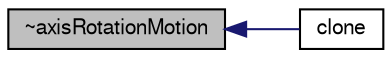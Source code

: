digraph "~axisRotationMotion"
{
  bgcolor="transparent";
  edge [fontname="FreeSans",fontsize="10",labelfontname="FreeSans",labelfontsize="10"];
  node [fontname="FreeSans",fontsize="10",shape=record];
  rankdir="LR";
  Node3 [label="~axisRotationMotion",height=0.2,width=0.4,color="black", fillcolor="grey75", style="filled", fontcolor="black"];
  Node3 -> Node4 [dir="back",color="midnightblue",fontsize="10",style="solid",fontname="FreeSans"];
  Node4 [label="clone",height=0.2,width=0.4,color="black",URL="$a21382.html#a722fe8888a6a89517f707178d155124c",tooltip="Construct and return a clone. "];
}
